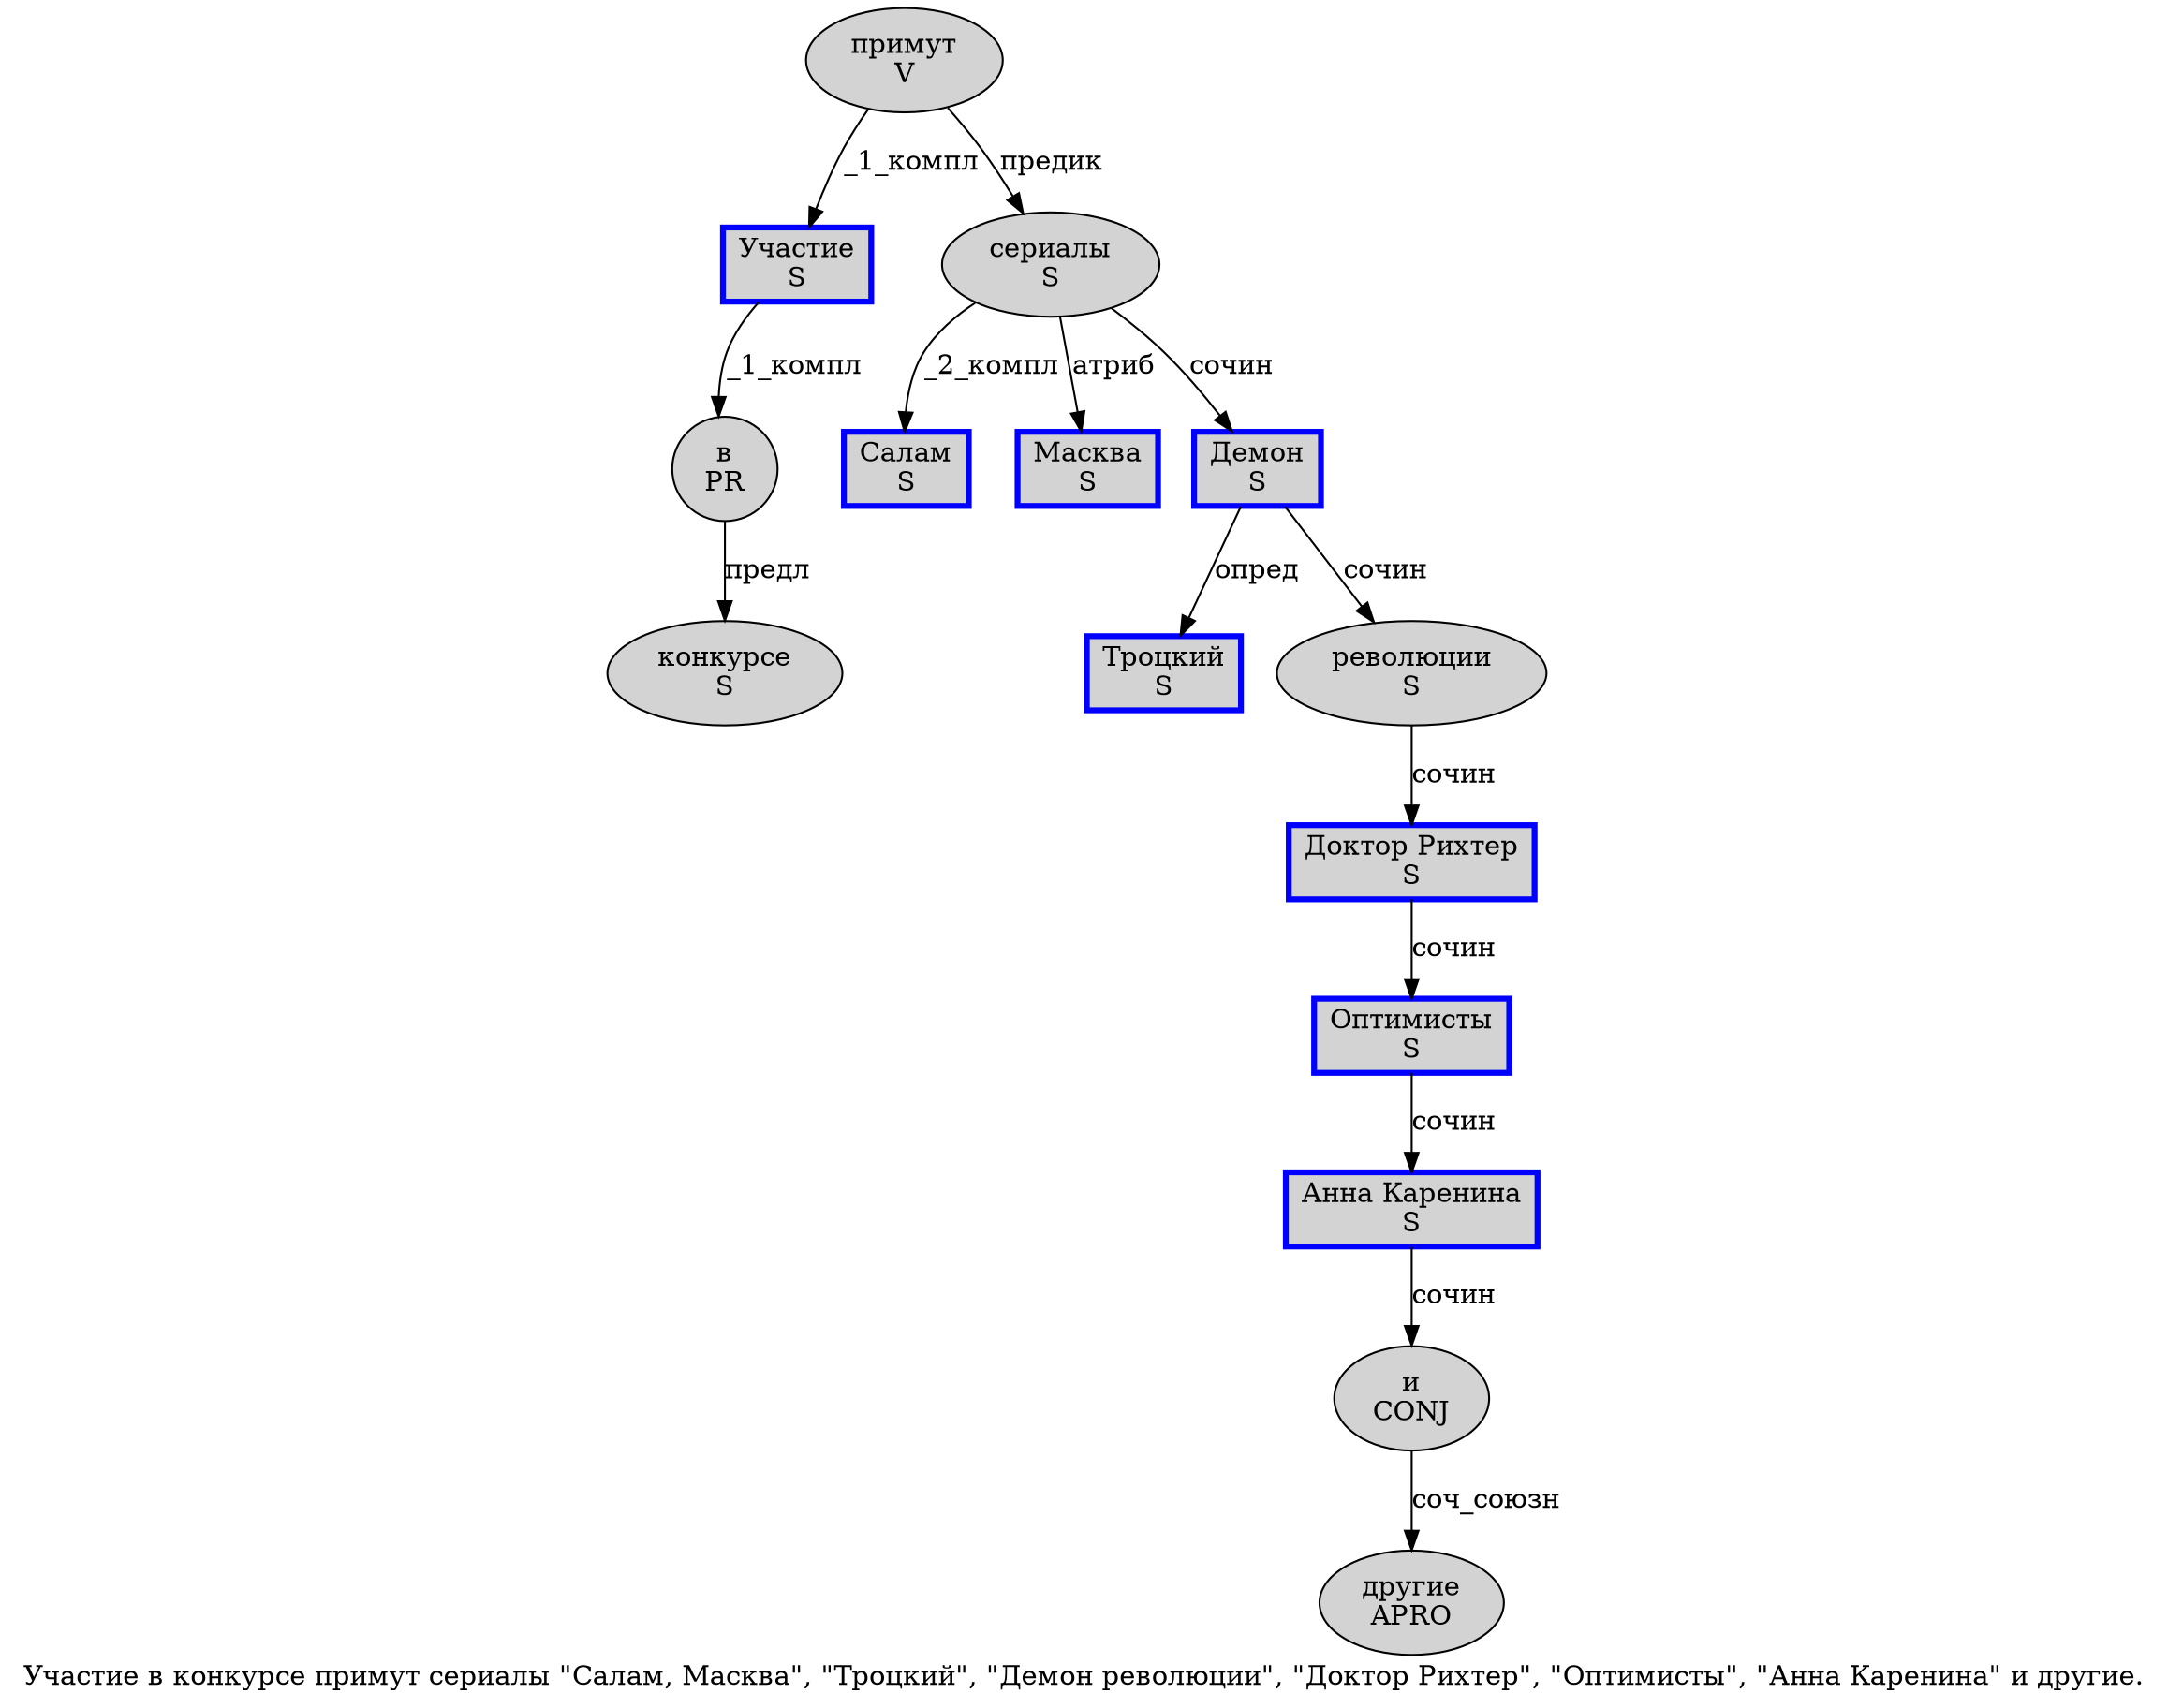 digraph SENTENCE_302 {
	graph [label="Участие в конкурсе примут сериалы \"Салам, Масква\", \"Троцкий\", \"Демон революции\", \"Доктор Рихтер\", \"Оптимисты\", \"Анна Каренина\" и другие."]
	node [style=filled]
		0 [label="Участие
S" color=blue fillcolor=lightgray penwidth=3 shape=box]
		1 [label="в
PR" color="" fillcolor=lightgray penwidth=1 shape=ellipse]
		2 [label="конкурсе
S" color="" fillcolor=lightgray penwidth=1 shape=ellipse]
		3 [label="примут
V" color="" fillcolor=lightgray penwidth=1 shape=ellipse]
		4 [label="сериалы
S" color="" fillcolor=lightgray penwidth=1 shape=ellipse]
		32 [label="другие
APRO" color="" fillcolor=lightgray penwidth=1 shape=ellipse]
		6 [label="Салам
S" color=blue fillcolor=lightgray penwidth=3 shape=box]
		8 [label="Масква
S" color=blue fillcolor=lightgray penwidth=3 shape=box]
		12 [label="Троцкий
S" color=blue fillcolor=lightgray penwidth=3 shape=box]
		16 [label="Демон
S" color=blue fillcolor=lightgray penwidth=3 shape=box]
		17 [label="революции
S" color="" fillcolor=lightgray penwidth=1 shape=ellipse]
		21 [label="Доктор Рихтер
S" color=blue fillcolor=lightgray penwidth=3 shape=box]
		25 [label="Оптимисты
S" color=blue fillcolor=lightgray penwidth=3 shape=box]
		29 [label="Анна Каренина
S" color=blue fillcolor=lightgray penwidth=3 shape=box]
		31 [label="и
CONJ" color="" fillcolor=lightgray penwidth=1 shape=ellipse]
			16 -> 12 [label="опред"]
			16 -> 17 [label="сочин"]
			3 -> 0 [label="_1_компл"]
			3 -> 4 [label="предик"]
			29 -> 31 [label="сочин"]
			21 -> 25 [label="сочин"]
			31 -> 32 [label="соч_союзн"]
			17 -> 21 [label="сочин"]
			0 -> 1 [label="_1_компл"]
			1 -> 2 [label="предл"]
			25 -> 29 [label="сочин"]
			4 -> 6 [label="_2_компл"]
			4 -> 8 [label="атриб"]
			4 -> 16 [label="сочин"]
}